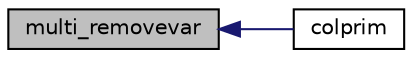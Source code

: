 digraph "multi_removevar"
{
  edge [fontname="Helvetica",fontsize="10",labelfontname="Helvetica",labelfontsize="10"];
  node [fontname="Helvetica",fontsize="10",shape=record];
  rankdir="LR";
  Node249 [label="multi_removevar",height=0.2,width=0.4,color="black", fillcolor="grey75", style="filled", fontcolor="black"];
  Node249 -> Node250 [dir="back",color="midnightblue",fontsize="10",style="solid",fontname="Helvetica"];
  Node250 [label="colprim",height=0.2,width=0.4,color="black", fillcolor="white", style="filled",URL="$d0/d95/build_2include_2omc_2lpsolve_2lp__price_8h.html#af6f756e9deca97e5abba8d5ca96292f8"];
}
